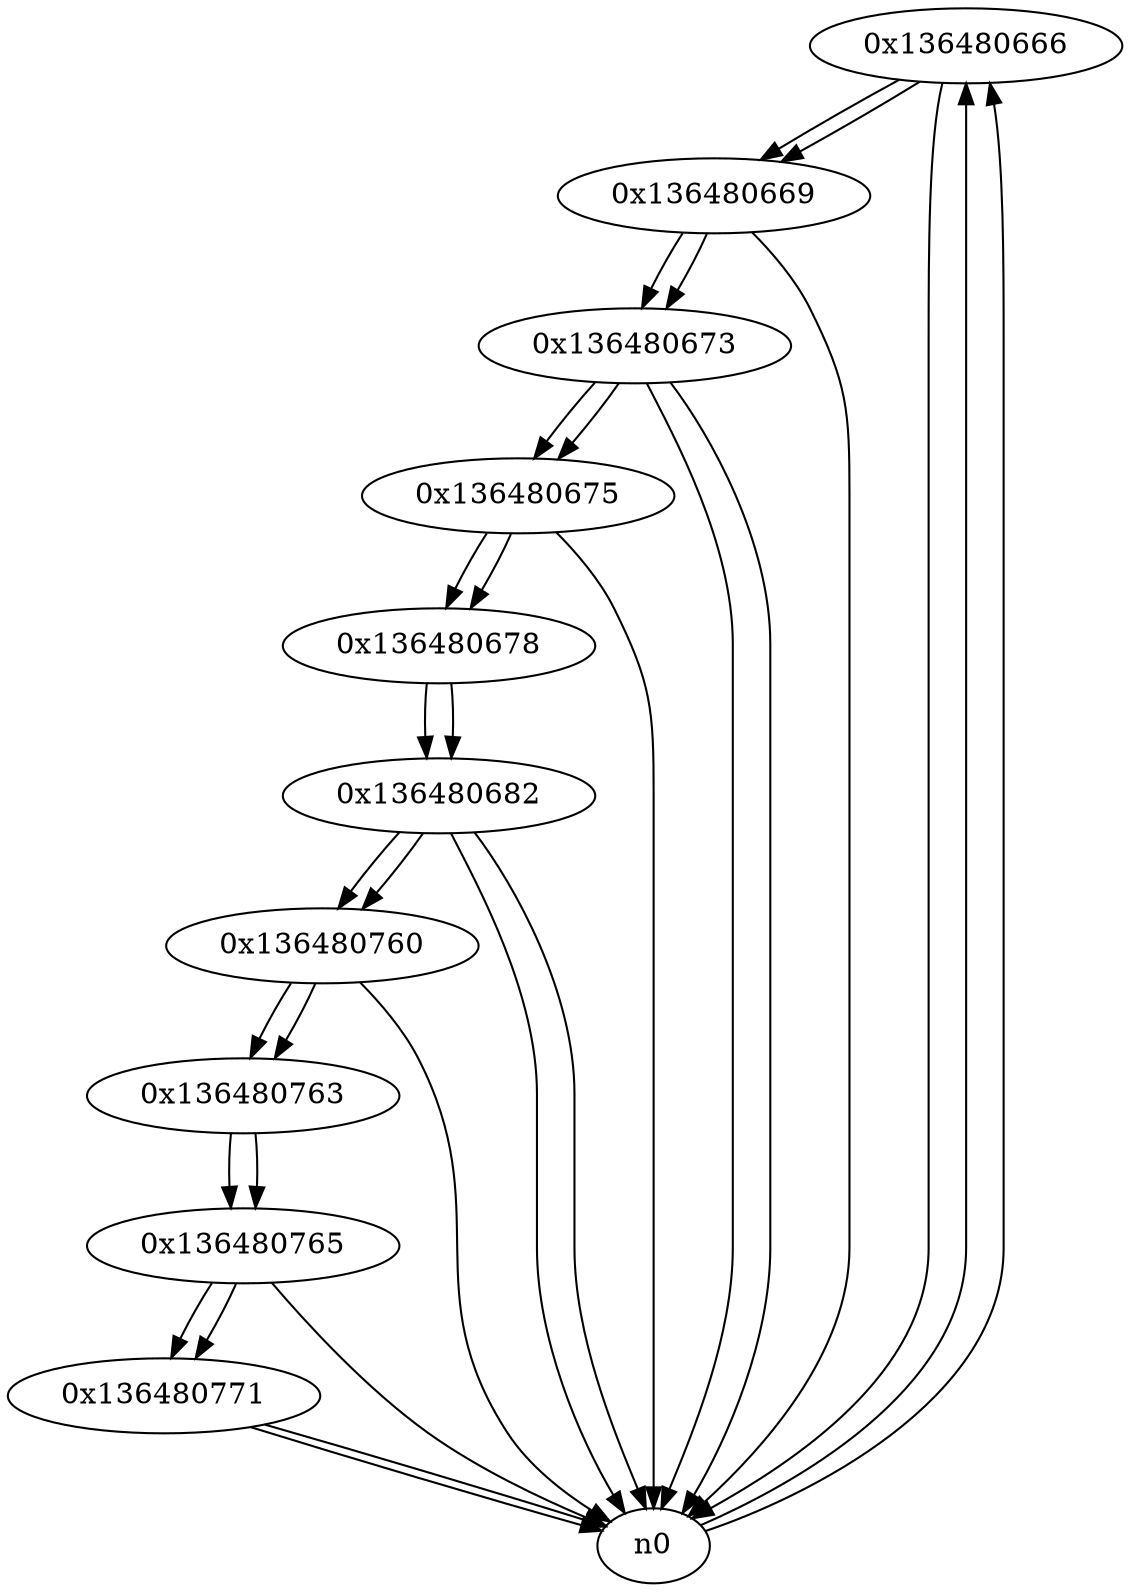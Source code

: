 digraph G{
/* nodes */
  n1 [label="0x136480666"]
  n2 [label="0x136480669"]
  n3 [label="0x136480673"]
  n4 [label="0x136480675"]
  n5 [label="0x136480678"]
  n6 [label="0x136480682"]
  n7 [label="0x136480760"]
  n8 [label="0x136480763"]
  n9 [label="0x136480765"]
  n10 [label="0x136480771"]
/* edges */
n1 -> n2;
n1 -> n0;
n0 -> n1;
n0 -> n1;
n2 -> n3;
n2 -> n0;
n1 -> n2;
n3 -> n4;
n3 -> n0;
n3 -> n0;
n2 -> n3;
n4 -> n5;
n4 -> n0;
n3 -> n4;
n5 -> n6;
n4 -> n5;
n6 -> n0;
n6 -> n7;
n6 -> n0;
n5 -> n6;
n7 -> n8;
n7 -> n0;
n6 -> n7;
n8 -> n9;
n7 -> n8;
n9 -> n10;
n9 -> n0;
n8 -> n9;
n10 -> n0;
n10 -> n0;
n9 -> n10;
}
